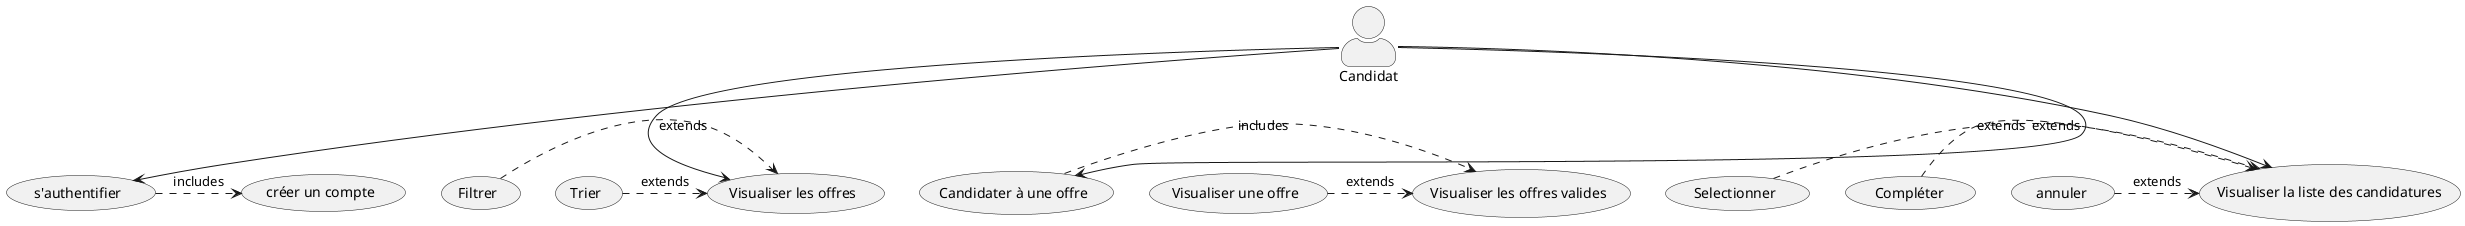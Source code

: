 @startuml Candidat
skinparam actorStyle awesome

actor Candidat as "Candidat"






Candidat --> (Candidater à une offre)
Candidat --> (s'authentifier)
(s'authentifier) .> (créer un compte) : includes
Candidat --> (Visualiser les offres)
(Trier) .> (Visualiser les offres) : extends
(Filtrer) .> (Visualiser les offres) : extends
(Visualiser une offre) .> (Visualiser les offres valides) : extends

(Candidater à une offre)  .> (Visualiser les offres valides) : includes

Candidat --> (Visualiser la liste des candidatures)
(Selectionner) .> (Visualiser la liste des candidatures) : extends
( Compléter) .> (Visualiser la liste des candidatures) : extends
( annuler) .> (Visualiser la liste des candidatures) : extends
@enduml

Recruteur : 
@startuml
skinparam actorStyle awesome
actor Recruteur as "Recruteur"




Recruteur --> (Gestion des offres valides)
Recruteur --> (Gestion des offres expirées)
(Pagination).> (Gestion des offres valides) : extends
(Pagination).> (Gestion des offres expirées) : extends

Recruteur --> (créer un compte)
Recruteur --> (s'authentifier)
(s'authentifier) .> (créer un compte) : includes

Recruteur --> (Visualisation des candidatures)
(Télécharger les dossiers) .> (Visualisation des candidatures) : extends








@enduml